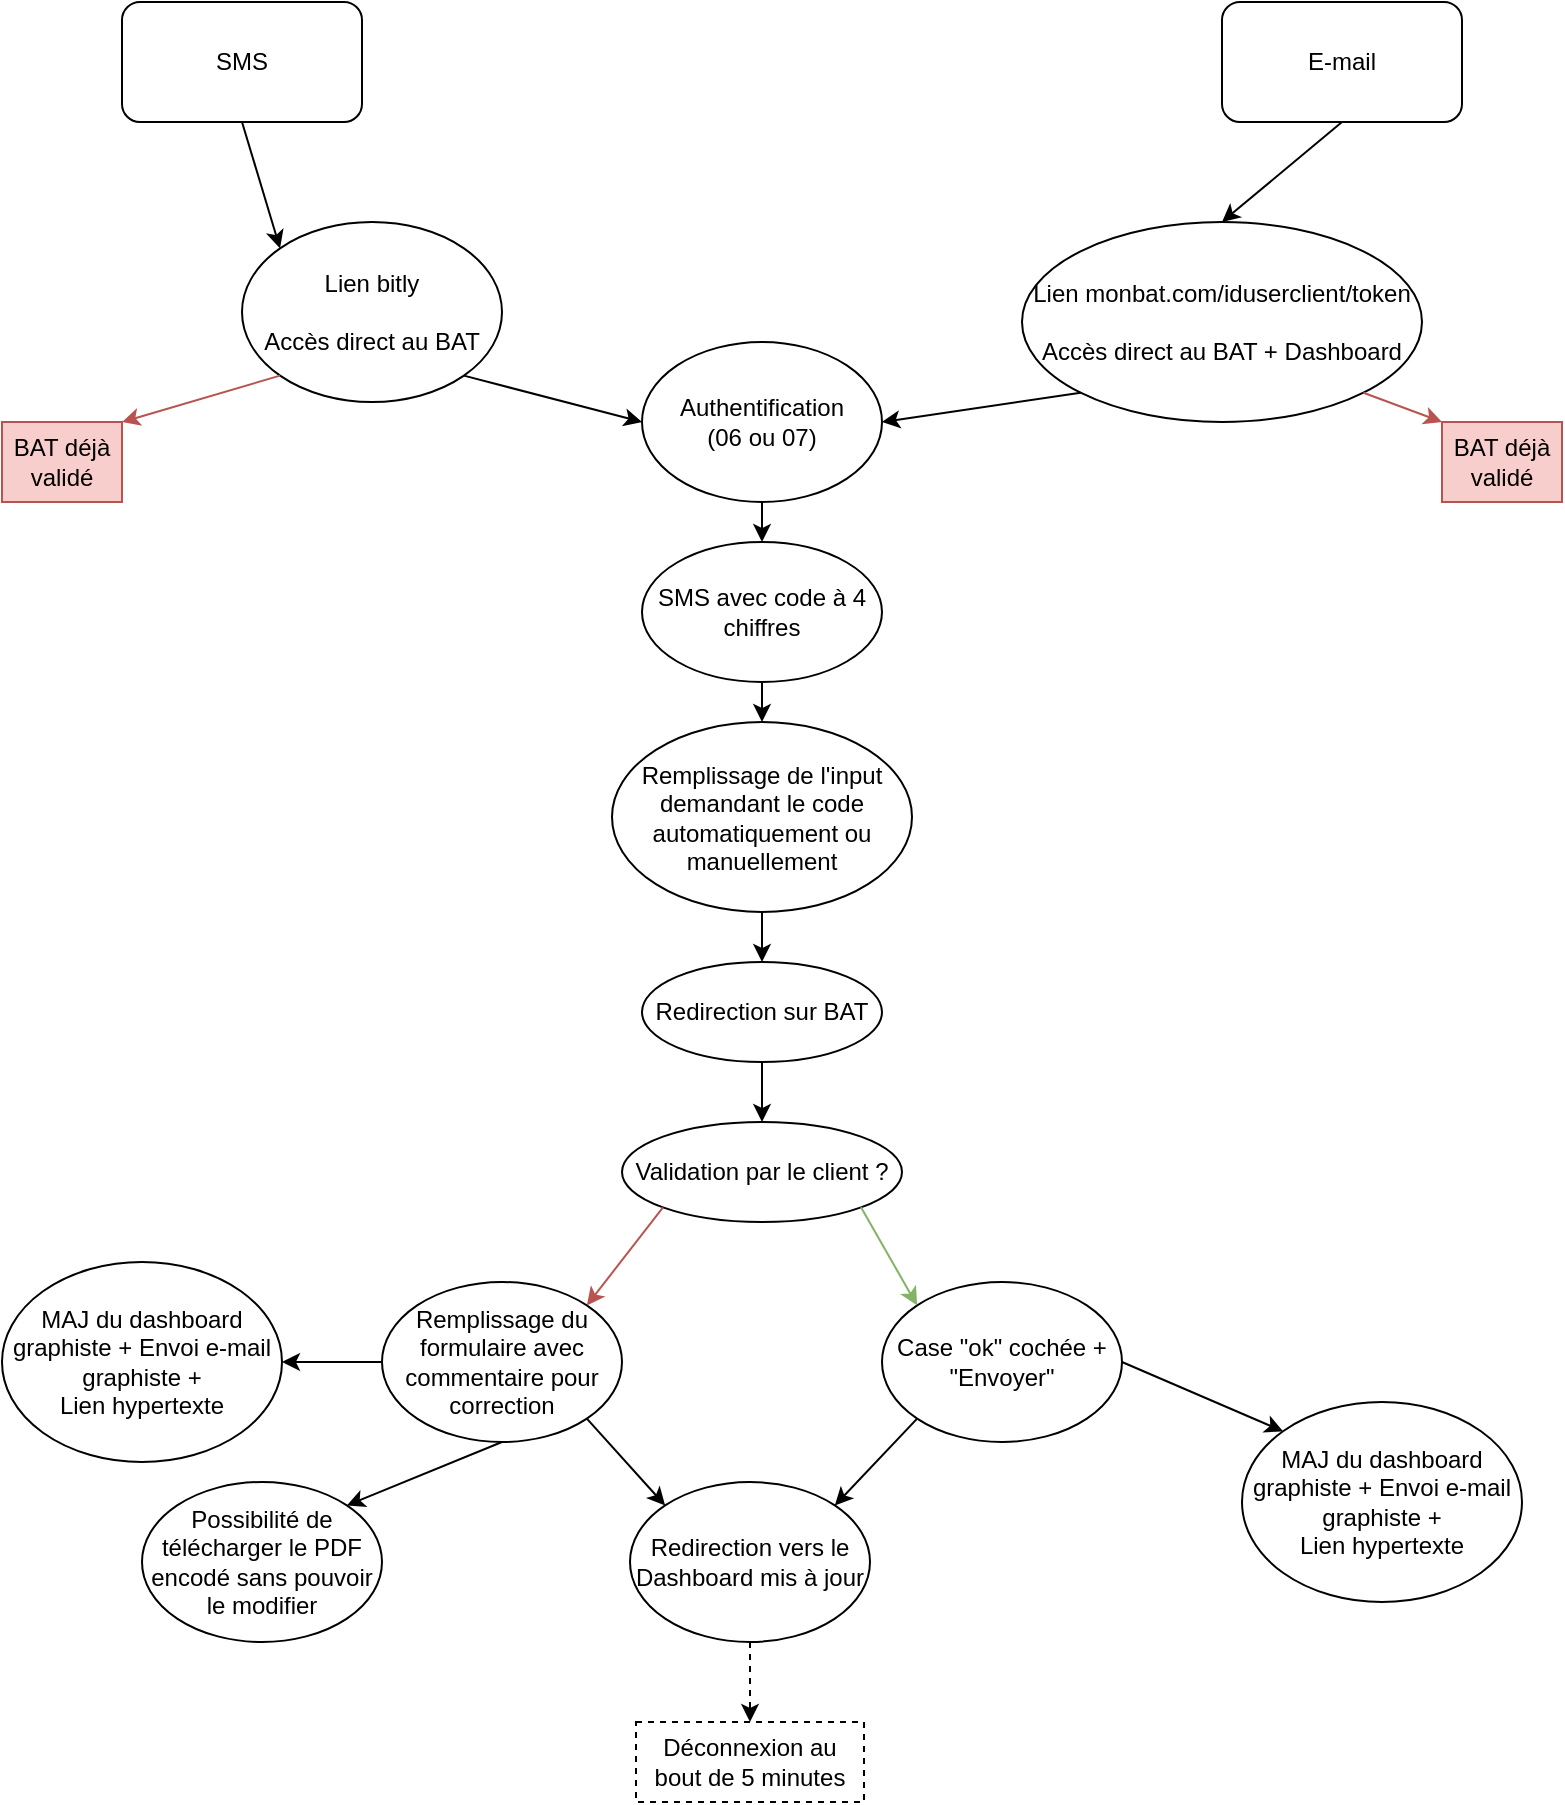 <mxfile version="14.5.1" type="device"><diagram id="tZ6ExriCjXC7mwtzXN3u" name="Page-1"><mxGraphModel dx="1086" dy="816" grid="1" gridSize="10" guides="1" tooltips="1" connect="1" arrows="1" fold="1" page="1" pageScale="1" pageWidth="827" pageHeight="1169" math="0" shadow="0"><root><mxCell id="0"/><mxCell id="1" parent="0"/><mxCell id="fMFUMGeerqps1Pc1bQzC-1" value="E-mail" style="rounded=1;whiteSpace=wrap;html=1;" vertex="1" parent="1"><mxGeometry x="630" y="90" width="120" height="60" as="geometry"/></mxCell><mxCell id="fMFUMGeerqps1Pc1bQzC-2" value="SMS" style="rounded=1;whiteSpace=wrap;html=1;" vertex="1" parent="1"><mxGeometry x="80" y="90" width="120" height="60" as="geometry"/></mxCell><mxCell id="fMFUMGeerqps1Pc1bQzC-4" value="Lien monbat.com/iduserclient/token&lt;br&gt;&lt;br&gt;Accès direct au BAT + Dashboard" style="ellipse;whiteSpace=wrap;html=1;" vertex="1" parent="1"><mxGeometry x="530" y="200" width="200" height="100" as="geometry"/></mxCell><mxCell id="fMFUMGeerqps1Pc1bQzC-5" value="Lien bitly&lt;br&gt;&lt;br&gt;Accès direct au BAT" style="ellipse;whiteSpace=wrap;html=1;" vertex="1" parent="1"><mxGeometry x="140" y="200" width="130" height="90" as="geometry"/></mxCell><mxCell id="fMFUMGeerqps1Pc1bQzC-6" value="BAT déjà validé" style="text;html=1;strokeColor=#b85450;fillColor=#f8cecc;align=center;verticalAlign=middle;whiteSpace=wrap;rounded=0;" vertex="1" parent="1"><mxGeometry x="20" y="300" width="60" height="40" as="geometry"/></mxCell><mxCell id="fMFUMGeerqps1Pc1bQzC-7" value="" style="endArrow=classic;html=1;exitX=0;exitY=1;exitDx=0;exitDy=0;entryX=1;entryY=0;entryDx=0;entryDy=0;fillColor=#f8cecc;strokeColor=#b85450;" edge="1" parent="1" source="fMFUMGeerqps1Pc1bQzC-5" target="fMFUMGeerqps1Pc1bQzC-6"><mxGeometry width="50" height="50" relative="1" as="geometry"><mxPoint x="390" y="470" as="sourcePoint"/><mxPoint x="440" y="420" as="targetPoint"/></mxGeometry></mxCell><mxCell id="fMFUMGeerqps1Pc1bQzC-8" value="BAT déjà validé" style="text;html=1;strokeColor=#b85450;fillColor=#f8cecc;align=center;verticalAlign=middle;whiteSpace=wrap;rounded=0;" vertex="1" parent="1"><mxGeometry x="740" y="300" width="60" height="40" as="geometry"/></mxCell><mxCell id="fMFUMGeerqps1Pc1bQzC-9" value="" style="endArrow=classic;html=1;exitX=1;exitY=1;exitDx=0;exitDy=0;entryX=0;entryY=0;entryDx=0;entryDy=0;fillColor=#f8cecc;strokeColor=#b85450;" edge="1" parent="1" target="fMFUMGeerqps1Pc1bQzC-8" source="fMFUMGeerqps1Pc1bQzC-4"><mxGeometry width="50" height="50" relative="1" as="geometry"><mxPoint x="809.038" y="290.0" as="sourcePoint"/><mxPoint x="1150" y="443.18" as="targetPoint"/></mxGeometry></mxCell><mxCell id="fMFUMGeerqps1Pc1bQzC-10" value="Authentification&lt;br&gt;(06 ou 07)" style="ellipse;whiteSpace=wrap;html=1;" vertex="1" parent="1"><mxGeometry x="340" y="260" width="120" height="80" as="geometry"/></mxCell><mxCell id="fMFUMGeerqps1Pc1bQzC-11" value="" style="endArrow=classic;html=1;exitX=0.5;exitY=1;exitDx=0;exitDy=0;entryX=0;entryY=0;entryDx=0;entryDy=0;" edge="1" parent="1" source="fMFUMGeerqps1Pc1bQzC-2" target="fMFUMGeerqps1Pc1bQzC-5"><mxGeometry width="50" height="50" relative="1" as="geometry"><mxPoint x="390" y="460" as="sourcePoint"/><mxPoint x="440" y="410" as="targetPoint"/></mxGeometry></mxCell><mxCell id="fMFUMGeerqps1Pc1bQzC-12" value="" style="endArrow=classic;html=1;exitX=0.5;exitY=1;exitDx=0;exitDy=0;entryX=0.5;entryY=0;entryDx=0;entryDy=0;" edge="1" parent="1" source="fMFUMGeerqps1Pc1bQzC-1" target="fMFUMGeerqps1Pc1bQzC-4"><mxGeometry width="50" height="50" relative="1" as="geometry"><mxPoint x="390" y="460" as="sourcePoint"/><mxPoint x="440" y="410" as="targetPoint"/></mxGeometry></mxCell><mxCell id="fMFUMGeerqps1Pc1bQzC-13" value="" style="endArrow=classic;html=1;exitX=1;exitY=1;exitDx=0;exitDy=0;entryX=0;entryY=0.5;entryDx=0;entryDy=0;" edge="1" parent="1" source="fMFUMGeerqps1Pc1bQzC-5" target="fMFUMGeerqps1Pc1bQzC-10"><mxGeometry width="50" height="50" relative="1" as="geometry"><mxPoint x="390" y="460" as="sourcePoint"/><mxPoint x="350" y="320" as="targetPoint"/></mxGeometry></mxCell><mxCell id="fMFUMGeerqps1Pc1bQzC-14" value="" style="endArrow=classic;html=1;exitX=0;exitY=1;exitDx=0;exitDy=0;entryX=1;entryY=0.5;entryDx=0;entryDy=0;" edge="1" parent="1" source="fMFUMGeerqps1Pc1bQzC-4" target="fMFUMGeerqps1Pc1bQzC-10"><mxGeometry width="50" height="50" relative="1" as="geometry"><mxPoint x="390" y="460" as="sourcePoint"/><mxPoint x="440" y="410" as="targetPoint"/></mxGeometry></mxCell><mxCell id="fMFUMGeerqps1Pc1bQzC-15" value="SMS avec code à 4 chiffres" style="ellipse;whiteSpace=wrap;html=1;" vertex="1" parent="1"><mxGeometry x="340" y="360" width="120" height="70" as="geometry"/></mxCell><mxCell id="fMFUMGeerqps1Pc1bQzC-16" value="" style="endArrow=classic;html=1;exitX=0.5;exitY=1;exitDx=0;exitDy=0;entryX=0.5;entryY=0;entryDx=0;entryDy=0;" edge="1" parent="1" source="fMFUMGeerqps1Pc1bQzC-10" target="fMFUMGeerqps1Pc1bQzC-15"><mxGeometry width="50" height="50" relative="1" as="geometry"><mxPoint x="390" y="450" as="sourcePoint"/><mxPoint x="440" y="400" as="targetPoint"/></mxGeometry></mxCell><mxCell id="fMFUMGeerqps1Pc1bQzC-17" style="edgeStyle=orthogonalEdgeStyle;rounded=0;orthogonalLoop=1;jettySize=auto;html=1;exitX=0.5;exitY=1;exitDx=0;exitDy=0;" edge="1" parent="1" source="fMFUMGeerqps1Pc1bQzC-15" target="fMFUMGeerqps1Pc1bQzC-15"><mxGeometry relative="1" as="geometry"/></mxCell><mxCell id="fMFUMGeerqps1Pc1bQzC-18" value="Remplissage de l'input demandant le code automatiquement ou manuellement" style="ellipse;whiteSpace=wrap;html=1;" vertex="1" parent="1"><mxGeometry x="325" y="450" width="150" height="95" as="geometry"/></mxCell><mxCell id="fMFUMGeerqps1Pc1bQzC-19" value="" style="endArrow=classic;html=1;exitX=0.5;exitY=1;exitDx=0;exitDy=0;entryX=0.5;entryY=0;entryDx=0;entryDy=0;" edge="1" parent="1" source="fMFUMGeerqps1Pc1bQzC-15" target="fMFUMGeerqps1Pc1bQzC-18"><mxGeometry width="50" height="50" relative="1" as="geometry"><mxPoint x="390" y="420" as="sourcePoint"/><mxPoint x="440" y="370" as="targetPoint"/></mxGeometry></mxCell><mxCell id="fMFUMGeerqps1Pc1bQzC-20" value="Redirection sur BAT" style="ellipse;whiteSpace=wrap;html=1;" vertex="1" parent="1"><mxGeometry x="340" y="570" width="120" height="50" as="geometry"/></mxCell><mxCell id="fMFUMGeerqps1Pc1bQzC-21" value="" style="endArrow=classic;html=1;exitX=0.5;exitY=1;exitDx=0;exitDy=0;entryX=0.5;entryY=0;entryDx=0;entryDy=0;" edge="1" parent="1" source="fMFUMGeerqps1Pc1bQzC-18" target="fMFUMGeerqps1Pc1bQzC-20"><mxGeometry width="50" height="50" relative="1" as="geometry"><mxPoint x="390" y="420" as="sourcePoint"/><mxPoint x="440" y="370" as="targetPoint"/></mxGeometry></mxCell><mxCell id="fMFUMGeerqps1Pc1bQzC-22" value="Validation par le client ?" style="ellipse;whiteSpace=wrap;html=1;" vertex="1" parent="1"><mxGeometry x="330" y="650" width="140" height="50" as="geometry"/></mxCell><mxCell id="fMFUMGeerqps1Pc1bQzC-23" value="" style="endArrow=classic;html=1;exitX=0.5;exitY=1;exitDx=0;exitDy=0;entryX=0.5;entryY=0;entryDx=0;entryDy=0;" edge="1" parent="1" source="fMFUMGeerqps1Pc1bQzC-20" target="fMFUMGeerqps1Pc1bQzC-22"><mxGeometry width="50" height="50" relative="1" as="geometry"><mxPoint x="390" y="620" as="sourcePoint"/><mxPoint x="440" y="570" as="targetPoint"/></mxGeometry></mxCell><mxCell id="fMFUMGeerqps1Pc1bQzC-24" value="Remplissage du formulaire avec commentaire pour correction" style="ellipse;whiteSpace=wrap;html=1;" vertex="1" parent="1"><mxGeometry x="210" y="730" width="120" height="80" as="geometry"/></mxCell><mxCell id="fMFUMGeerqps1Pc1bQzC-25" value="" style="endArrow=classic;html=1;exitX=0;exitY=1;exitDx=0;exitDy=0;entryX=1;entryY=0;entryDx=0;entryDy=0;fillColor=#f8cecc;strokeColor=#b85450;" edge="1" parent="1" source="fMFUMGeerqps1Pc1bQzC-22" target="fMFUMGeerqps1Pc1bQzC-24"><mxGeometry width="50" height="50" relative="1" as="geometry"><mxPoint x="390" y="600" as="sourcePoint"/><mxPoint x="440" y="550" as="targetPoint"/></mxGeometry></mxCell><mxCell id="fMFUMGeerqps1Pc1bQzC-26" value="Case &quot;ok&quot; cochée + &quot;Envoyer&quot;" style="ellipse;whiteSpace=wrap;html=1;" vertex="1" parent="1"><mxGeometry x="460" y="730" width="120" height="80" as="geometry"/></mxCell><mxCell id="fMFUMGeerqps1Pc1bQzC-27" value="" style="endArrow=classic;html=1;exitX=1;exitY=1;exitDx=0;exitDy=0;entryX=0;entryY=0;entryDx=0;entryDy=0;fillColor=#d5e8d4;strokeColor=#82b366;" edge="1" parent="1" source="fMFUMGeerqps1Pc1bQzC-22" target="fMFUMGeerqps1Pc1bQzC-26"><mxGeometry width="50" height="50" relative="1" as="geometry"><mxPoint x="390" y="590" as="sourcePoint"/><mxPoint x="440" y="540" as="targetPoint"/></mxGeometry></mxCell><mxCell id="fMFUMGeerqps1Pc1bQzC-28" value="MAJ du dashboard graphiste + Envoi e-mail graphiste + &lt;br&gt;Lien hypertexte" style="ellipse;whiteSpace=wrap;html=1;" vertex="1" parent="1"><mxGeometry x="640" y="790" width="140" height="100" as="geometry"/></mxCell><mxCell id="fMFUMGeerqps1Pc1bQzC-29" value="MAJ du dashboard graphiste + Envoi e-mail graphiste + &lt;br&gt;Lien hypertexte" style="ellipse;whiteSpace=wrap;html=1;" vertex="1" parent="1"><mxGeometry x="20" y="720" width="140" height="100" as="geometry"/></mxCell><mxCell id="fMFUMGeerqps1Pc1bQzC-30" value="" style="endArrow=classic;html=1;exitX=1;exitY=0.5;exitDx=0;exitDy=0;entryX=0;entryY=0;entryDx=0;entryDy=0;" edge="1" parent="1" source="fMFUMGeerqps1Pc1bQzC-26" target="fMFUMGeerqps1Pc1bQzC-28"><mxGeometry width="50" height="50" relative="1" as="geometry"><mxPoint x="390" y="670" as="sourcePoint"/><mxPoint x="440" y="620" as="targetPoint"/></mxGeometry></mxCell><mxCell id="fMFUMGeerqps1Pc1bQzC-31" value="" style="endArrow=classic;html=1;exitX=0;exitY=0.5;exitDx=0;exitDy=0;entryX=1;entryY=0.5;entryDx=0;entryDy=0;" edge="1" parent="1" source="fMFUMGeerqps1Pc1bQzC-24" target="fMFUMGeerqps1Pc1bQzC-29"><mxGeometry width="50" height="50" relative="1" as="geometry"><mxPoint x="390" y="670" as="sourcePoint"/><mxPoint x="440" y="620" as="targetPoint"/></mxGeometry></mxCell><mxCell id="fMFUMGeerqps1Pc1bQzC-32" value="Possibilité de télécharger le PDF encodé sans pouvoir le modifier" style="ellipse;whiteSpace=wrap;html=1;" vertex="1" parent="1"><mxGeometry x="90" y="830" width="120" height="80" as="geometry"/></mxCell><mxCell id="fMFUMGeerqps1Pc1bQzC-33" value="" style="endArrow=classic;html=1;exitX=0.5;exitY=1;exitDx=0;exitDy=0;entryX=1;entryY=0;entryDx=0;entryDy=0;" edge="1" parent="1" source="fMFUMGeerqps1Pc1bQzC-24" target="fMFUMGeerqps1Pc1bQzC-32"><mxGeometry width="50" height="50" relative="1" as="geometry"><mxPoint x="390" y="650" as="sourcePoint"/><mxPoint x="440" y="600" as="targetPoint"/></mxGeometry></mxCell><mxCell id="fMFUMGeerqps1Pc1bQzC-34" value="Redirection vers le Dashboard mis à jour" style="ellipse;whiteSpace=wrap;html=1;" vertex="1" parent="1"><mxGeometry x="334" y="830" width="120" height="80" as="geometry"/></mxCell><mxCell id="fMFUMGeerqps1Pc1bQzC-35" value="" style="endArrow=classic;html=1;exitX=1;exitY=1;exitDx=0;exitDy=0;entryX=0;entryY=0;entryDx=0;entryDy=0;" edge="1" parent="1" source="fMFUMGeerqps1Pc1bQzC-24" target="fMFUMGeerqps1Pc1bQzC-34"><mxGeometry width="50" height="50" relative="1" as="geometry"><mxPoint x="390" y="640" as="sourcePoint"/><mxPoint x="440" y="590" as="targetPoint"/></mxGeometry></mxCell><mxCell id="fMFUMGeerqps1Pc1bQzC-36" value="" style="endArrow=classic;html=1;exitX=0;exitY=1;exitDx=0;exitDy=0;entryX=1;entryY=0;entryDx=0;entryDy=0;" edge="1" parent="1" source="fMFUMGeerqps1Pc1bQzC-26" target="fMFUMGeerqps1Pc1bQzC-34"><mxGeometry width="50" height="50" relative="1" as="geometry"><mxPoint x="390" y="640" as="sourcePoint"/><mxPoint x="440" y="590" as="targetPoint"/></mxGeometry></mxCell><mxCell id="fMFUMGeerqps1Pc1bQzC-37" value="Déconnexion au bout de 5 minutes" style="rounded=0;whiteSpace=wrap;html=1;dashed=1;" vertex="1" parent="1"><mxGeometry x="337" y="950" width="114" height="40" as="geometry"/></mxCell><mxCell id="fMFUMGeerqps1Pc1bQzC-38" value="" style="endArrow=classic;html=1;exitX=0.5;exitY=1;exitDx=0;exitDy=0;entryX=0.5;entryY=0;entryDx=0;entryDy=0;dashed=1;" edge="1" parent="1" source="fMFUMGeerqps1Pc1bQzC-34" target="fMFUMGeerqps1Pc1bQzC-37"><mxGeometry width="50" height="50" relative="1" as="geometry"><mxPoint x="390" y="740" as="sourcePoint"/><mxPoint x="440" y="690" as="targetPoint"/></mxGeometry></mxCell></root></mxGraphModel></diagram></mxfile>